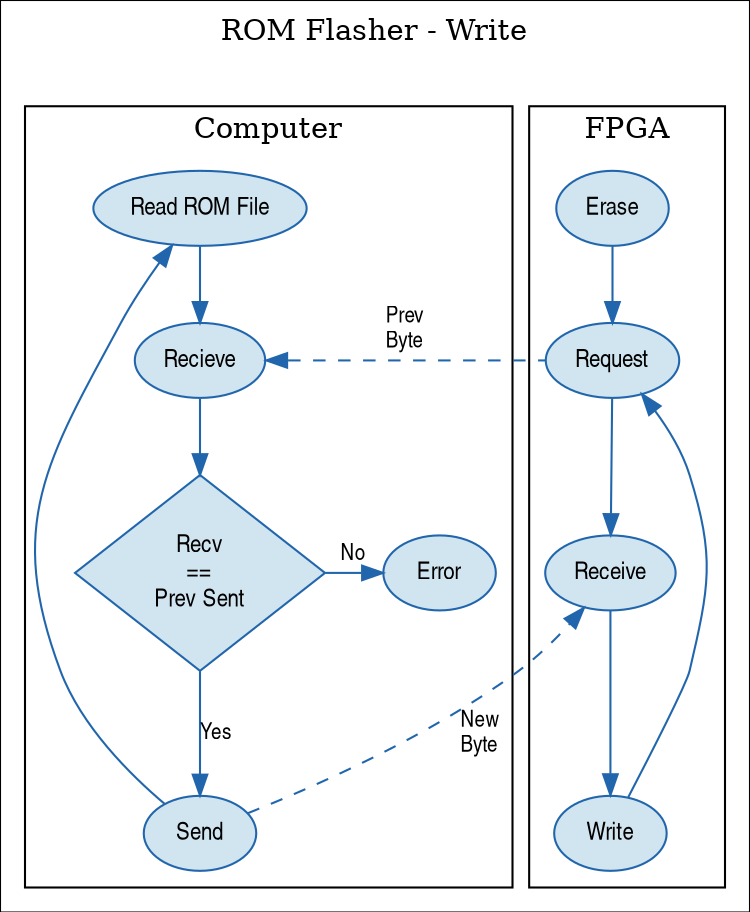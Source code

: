 digraph G {
    labelloc="t";
    label="ROM Flasher - Write\n\n";

    graph [rankdir=TB, ordering="out", nodesep=0.2, colorscheme=rdbu9];
    node [nodesep=0.2, label="\N", style="filled", colorscheme=rdbu9, color=9, fillcolor=6, fontname="Arial narrow", fontsize=12];
    edge [colorscheme=rdbu9, color=9, fontsize=11, fontname="Arial narrow"];

    subgraph clusterComputer{

        label = "Computer";

        c_file[label="Read ROM File"];
        c_recv[label="Recieve"];
        c_check[label="Recv\n==\nPrev Sent", shape=diamond];
        c_send[label="Send"];
        c_exit[label="Error"];

        c_file -> c_send[dir="back", weight=0];
        c_file -> c_recv -> c_check;
        c_check -> c_send[label="Yes"];
        c_check -> c_exit[label="No"];

        {rank=same; c_check c_exit};
    };

    subgraph clusterFPGA{

        label = "FPGA";

        s_erase[label="Erase"];
        s_request[label="Request"];
        s_recv[label="Receive"];
        s_write[label="Write"];

        s_erase -> s_request -> s_recv -> s_write;
        s_write -> s_request[constraint=false];
    };

    c_recv -> s_request[dir="back", label="Prev\nByte", style="dashed", weight=0, constraint=false];
    c_send -> s_recv[label="New\nByte", style="dashed", weight=0, constraint=false];

}
